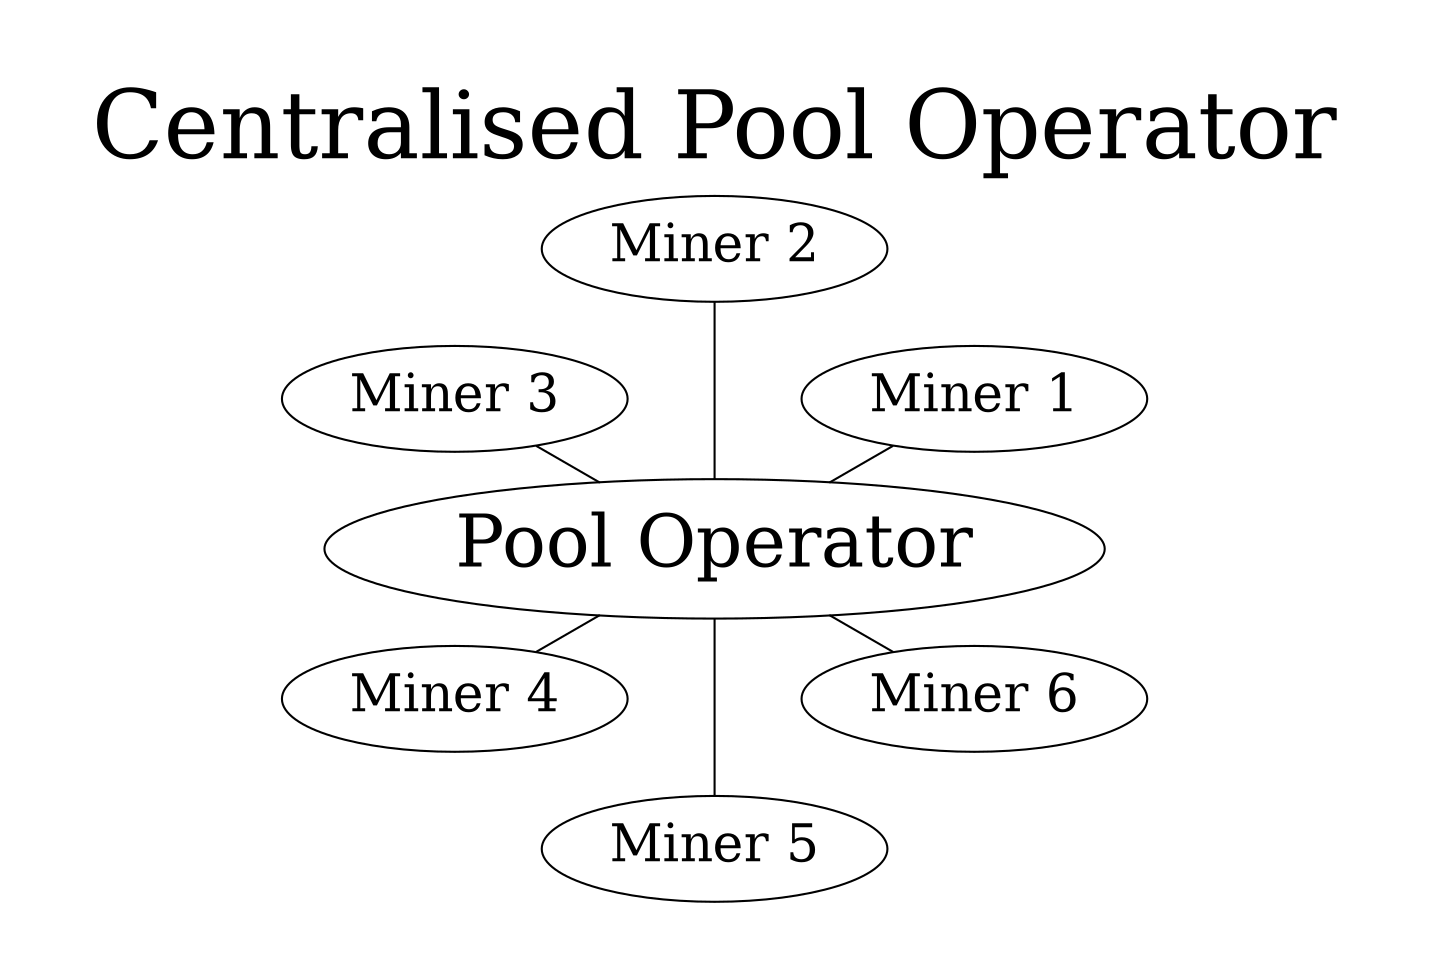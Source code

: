 graph happiness {
    labelloc="t"
    pad=0.5
    fontsize=45
    label="Centralised Pool Operator"
    layout=twopi; graph [ranksep=2];
    node [fontsize=35]
    "Pool Operator"
    node [fontsize=25]
    "Miner 1"
    "Miner 2"
    "Miner 3"
    "Miner 4"
    "Miner 5"
    "Miner 6"
    "Pool Operator" -- {
	"Miner 1"
	"Miner 2"
	"Miner 3"
	"Miner 4"
	"Miner 5"
	"Miner 6"
    }
}
